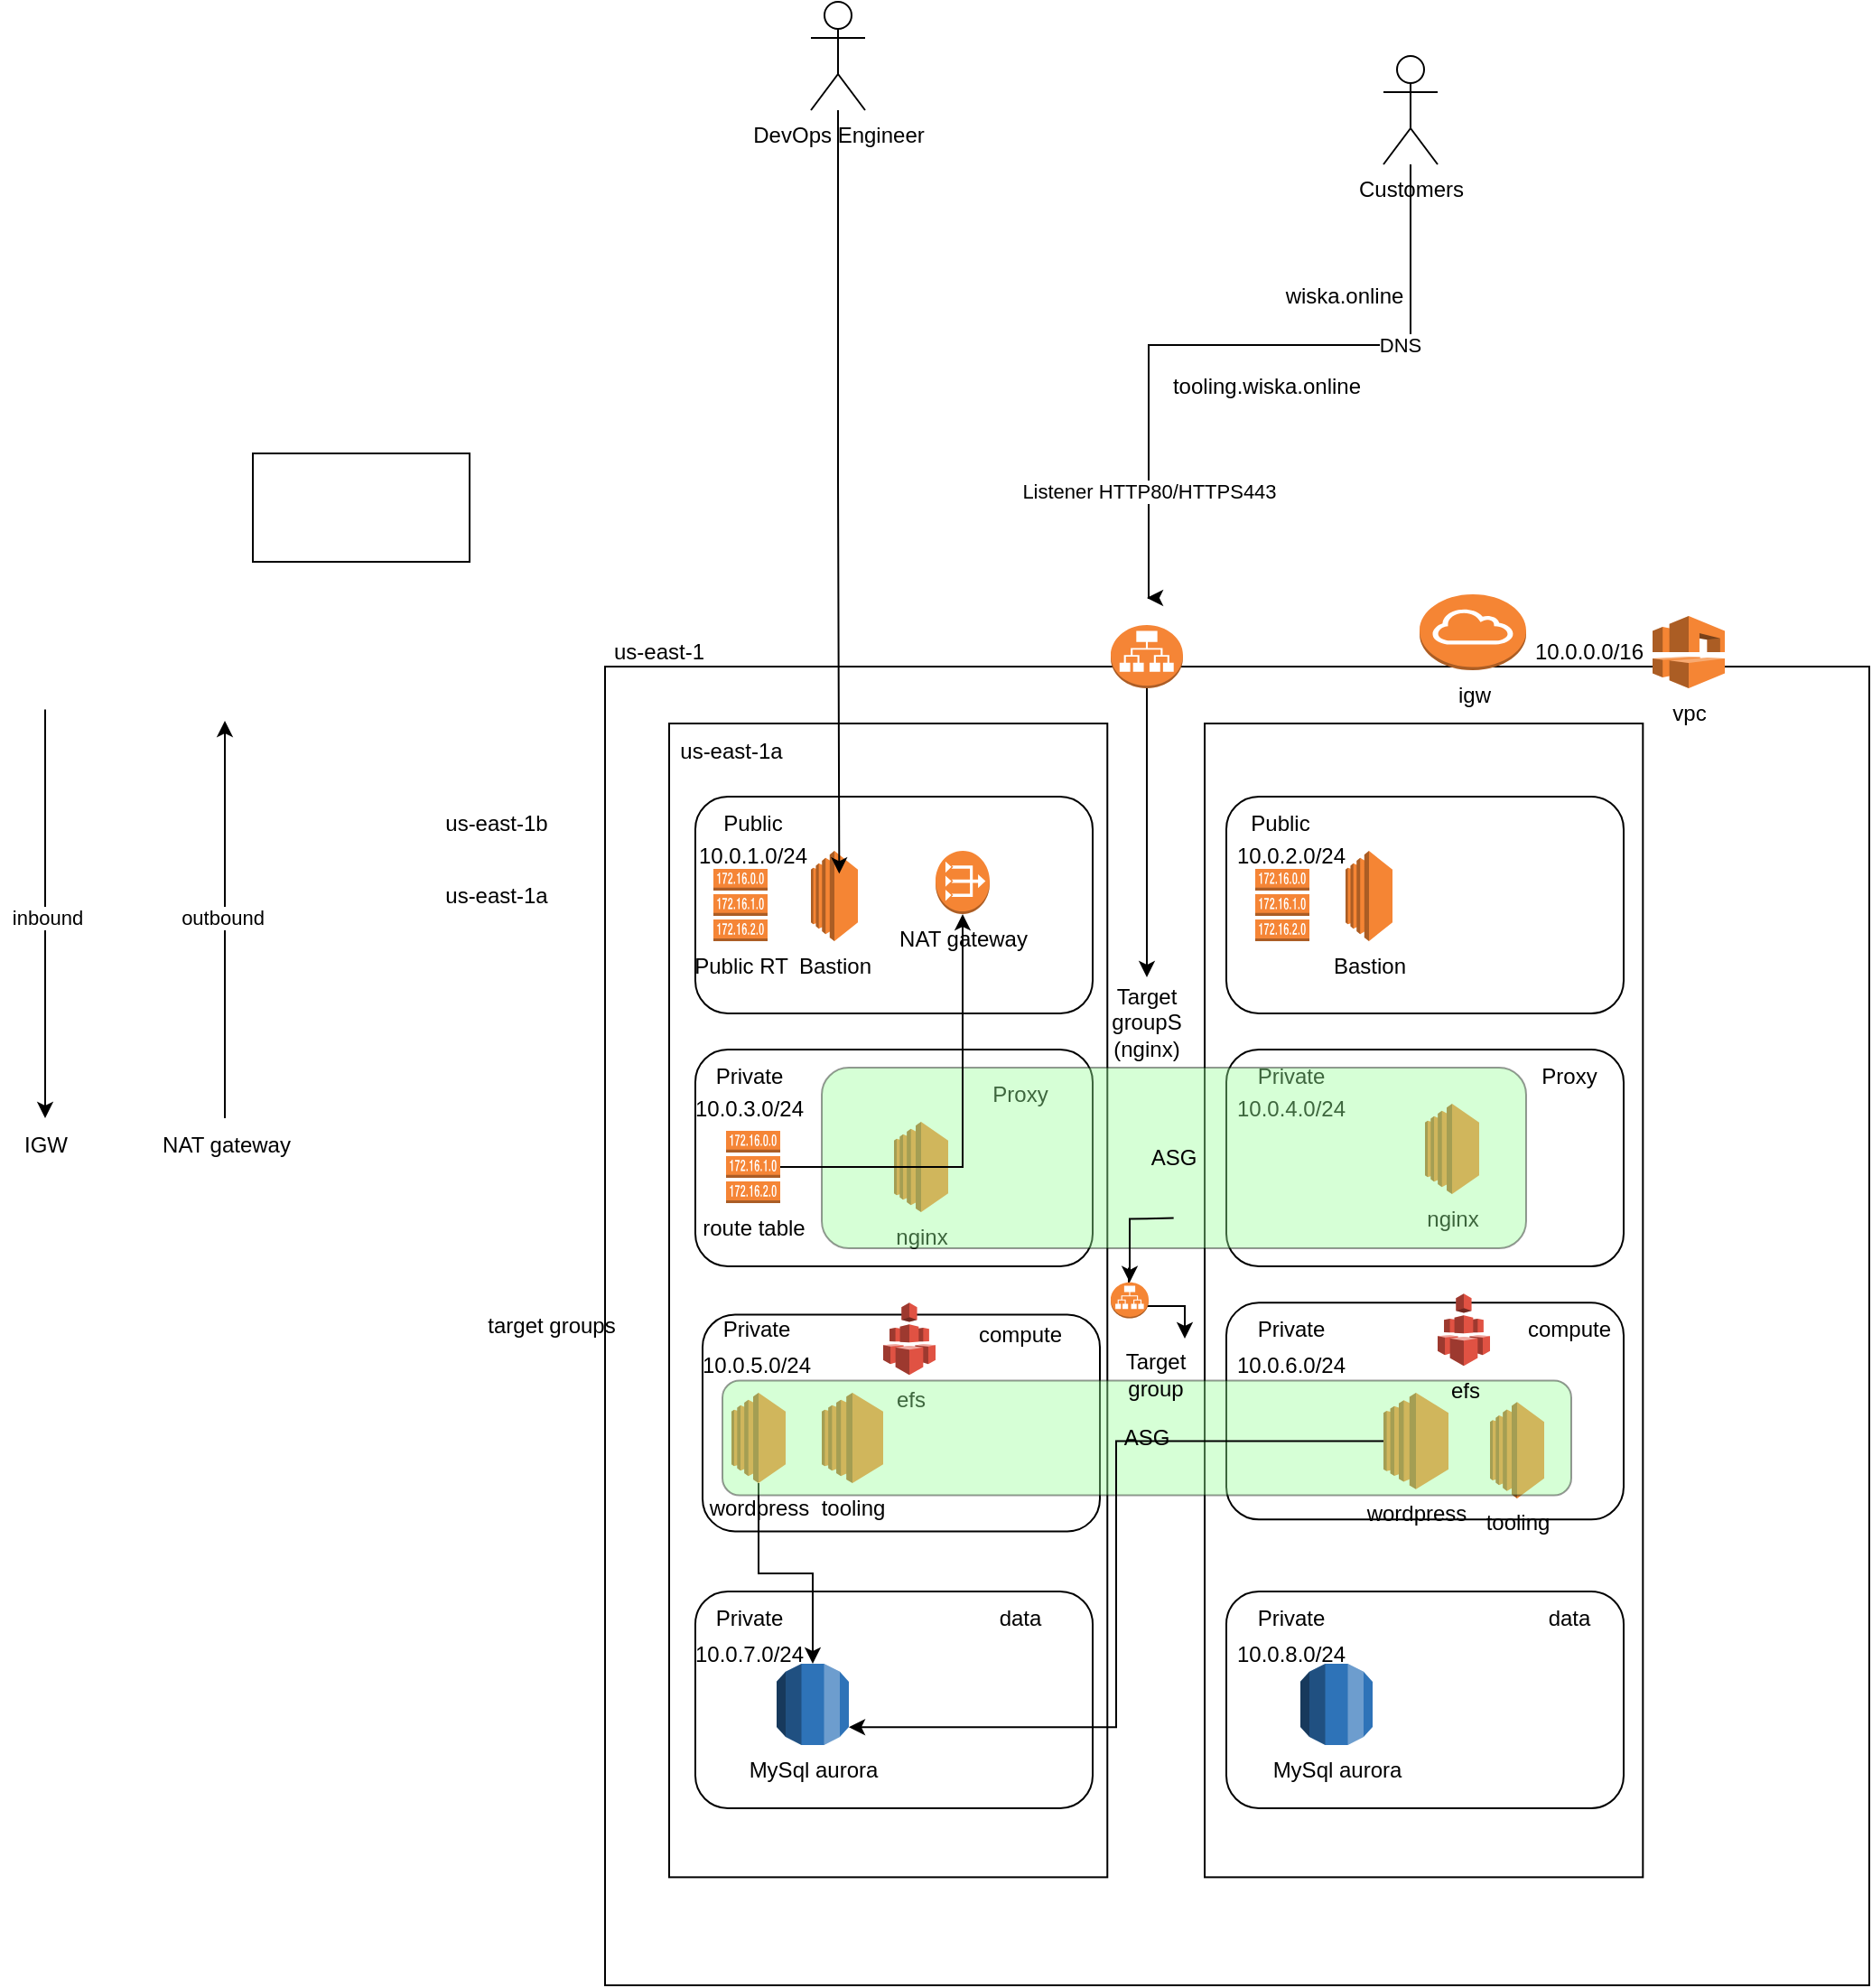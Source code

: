 <mxfile version="24.5.1" type="github">
  <diagram name="Page-1" id="_7cPjbwSHLthKtkstCs8">
    <mxGraphModel dx="2162" dy="1851" grid="1" gridSize="10" guides="1" tooltips="1" connect="1" arrows="1" fold="1" page="1" pageScale="1" pageWidth="827" pageHeight="1169" math="0" shadow="0">
      <root>
        <mxCell id="0" />
        <mxCell id="1" parent="0" />
        <mxCell id="-Hw66Gw2yN3HPsaUF5WC-1" value="DevOps Engineer" style="shape=umlActor;verticalLabelPosition=bottom;verticalAlign=top;html=1;outlineConnect=0;" parent="1" vertex="1">
          <mxGeometry x="74" y="-320" width="30" height="60" as="geometry" />
        </mxCell>
        <mxCell id="-Hw66Gw2yN3HPsaUF5WC-90" style="edgeStyle=orthogonalEdgeStyle;rounded=0;orthogonalLoop=1;jettySize=auto;html=1;" parent="1" source="-Hw66Gw2yN3HPsaUF5WC-3" edge="1">
          <mxGeometry relative="1" as="geometry">
            <mxPoint x="260" y="10" as="targetPoint" />
            <Array as="points">
              <mxPoint x="406" y="-130" />
              <mxPoint x="261" y="-130" />
            </Array>
          </mxGeometry>
        </mxCell>
        <mxCell id="-Hw66Gw2yN3HPsaUF5WC-91" value="DNS" style="edgeLabel;html=1;align=center;verticalAlign=middle;resizable=0;points=[];" parent="-Hw66Gw2yN3HPsaUF5WC-90" vertex="1" connectable="0">
          <mxGeometry x="-0.449" relative="1" as="geometry">
            <mxPoint as="offset" />
          </mxGeometry>
        </mxCell>
        <mxCell id="-Hw66Gw2yN3HPsaUF5WC-3" value="Customers" style="shape=umlActor;verticalLabelPosition=bottom;verticalAlign=top;html=1;outlineConnect=0;" parent="1" vertex="1">
          <mxGeometry x="391" y="-290" width="30" height="60" as="geometry" />
        </mxCell>
        <mxCell id="-Hw66Gw2yN3HPsaUF5WC-4" value="" style="rounded=0;whiteSpace=wrap;html=1;" parent="1" vertex="1">
          <mxGeometry x="-40" y="48" width="700" height="730" as="geometry" />
        </mxCell>
        <mxCell id="-Hw66Gw2yN3HPsaUF5WC-5" value="vpc&lt;div&gt;&lt;br&gt;&lt;/div&gt;" style="outlineConnect=0;dashed=0;verticalLabelPosition=bottom;verticalAlign=top;align=center;html=1;shape=mxgraph.aws3.vpc;fillColor=#F58534;gradientColor=none;" parent="1" vertex="1">
          <mxGeometry x="540" y="20" width="40" height="40" as="geometry" />
        </mxCell>
        <mxCell id="-Hw66Gw2yN3HPsaUF5WC-6" value="us-east-1" style="text;html=1;align=center;verticalAlign=middle;whiteSpace=wrap;rounded=0;" parent="1" vertex="1">
          <mxGeometry x="-40" y="25" width="60" height="30" as="geometry" />
        </mxCell>
        <mxCell id="-Hw66Gw2yN3HPsaUF5WC-8" value="" style="rounded=0;whiteSpace=wrap;html=1;" parent="1" vertex="1">
          <mxGeometry x="-235" y="-70" width="120" height="60" as="geometry" />
        </mxCell>
        <mxCell id="-Hw66Gw2yN3HPsaUF5WC-10" value="us-east-1a" style="text;html=1;align=center;verticalAlign=middle;whiteSpace=wrap;rounded=0;" parent="1" vertex="1">
          <mxGeometry x="-130" y="160" width="60" height="30" as="geometry" />
        </mxCell>
        <mxCell id="-Hw66Gw2yN3HPsaUF5WC-11" value="us-east-1b" style="text;html=1;align=center;verticalAlign=middle;whiteSpace=wrap;rounded=0;" parent="1" vertex="1">
          <mxGeometry x="-130" y="120" width="60" height="30" as="geometry" />
        </mxCell>
        <mxCell id="-Hw66Gw2yN3HPsaUF5WC-12" value="" style="rounded=0;whiteSpace=wrap;html=1;rotation=90;" parent="1" vertex="1">
          <mxGeometry x="-202.52" y="277.53" width="638.68" height="242.63" as="geometry" />
        </mxCell>
        <mxCell id="-Hw66Gw2yN3HPsaUF5WC-14" value="us-east-1a" style="text;html=1;align=center;verticalAlign=middle;whiteSpace=wrap;rounded=0;" parent="1" vertex="1">
          <mxGeometry y="80" width="60" height="30" as="geometry" />
        </mxCell>
        <mxCell id="-Hw66Gw2yN3HPsaUF5WC-18" value="" style="rounded=1;whiteSpace=wrap;html=1;" parent="1" vertex="1">
          <mxGeometry x="10" y="120" width="220" height="120" as="geometry" />
        </mxCell>
        <mxCell id="-Hw66Gw2yN3HPsaUF5WC-19" value="" style="rounded=1;whiteSpace=wrap;html=1;" parent="1" vertex="1">
          <mxGeometry x="10" y="260" width="220" height="120" as="geometry" />
        </mxCell>
        <mxCell id="-Hw66Gw2yN3HPsaUF5WC-20" value="" style="rounded=1;whiteSpace=wrap;html=1;" parent="1" vertex="1">
          <mxGeometry x="14" y="406.71" width="220" height="120" as="geometry" />
        </mxCell>
        <mxCell id="-Hw66Gw2yN3HPsaUF5WC-21" value="" style="rounded=1;whiteSpace=wrap;html=1;" parent="1" vertex="1">
          <mxGeometry x="10" y="560" width="220" height="120" as="geometry" />
        </mxCell>
        <mxCell id="-Hw66Gw2yN3HPsaUF5WC-22" value="igw&lt;div&gt;&lt;br&gt;&lt;/div&gt;" style="outlineConnect=0;dashed=0;verticalLabelPosition=bottom;verticalAlign=top;align=center;html=1;shape=mxgraph.aws3.internet_gateway;fillColor=#F58534;gradientColor=none;" parent="1" vertex="1">
          <mxGeometry x="411" y="8" width="59" height="42" as="geometry" />
        </mxCell>
        <mxCell id="-Hw66Gw2yN3HPsaUF5WC-24" value="" style="rounded=0;whiteSpace=wrap;html=1;rotation=90;" parent="1" vertex="1">
          <mxGeometry x="94.0" y="277.53" width="638.68" height="242.63" as="geometry" />
        </mxCell>
        <mxCell id="-Hw66Gw2yN3HPsaUF5WC-25" value="" style="rounded=1;whiteSpace=wrap;html=1;" parent="1" vertex="1">
          <mxGeometry x="304" y="120" width="220" height="120" as="geometry" />
        </mxCell>
        <mxCell id="-Hw66Gw2yN3HPsaUF5WC-26" value="" style="rounded=1;whiteSpace=wrap;html=1;" parent="1" vertex="1">
          <mxGeometry x="304" y="260" width="220" height="120" as="geometry" />
        </mxCell>
        <mxCell id="-Hw66Gw2yN3HPsaUF5WC-27" value="" style="rounded=1;whiteSpace=wrap;html=1;" parent="1" vertex="1">
          <mxGeometry x="304" y="400.16" width="220" height="120" as="geometry" />
        </mxCell>
        <mxCell id="-Hw66Gw2yN3HPsaUF5WC-28" value="" style="rounded=1;whiteSpace=wrap;html=1;" parent="1" vertex="1">
          <mxGeometry x="304" y="560" width="220" height="120" as="geometry" />
        </mxCell>
        <mxCell id="-Hw66Gw2yN3HPsaUF5WC-29" value="10.0.0.0/16" style="text;html=1;align=center;verticalAlign=middle;whiteSpace=wrap;rounded=0;" parent="1" vertex="1">
          <mxGeometry x="480" y="30" width="50" height="20" as="geometry" />
        </mxCell>
        <mxCell id="-Hw66Gw2yN3HPsaUF5WC-30" value="10.0.1.0/24" style="text;html=1;align=center;verticalAlign=middle;whiteSpace=wrap;rounded=0;" parent="1" vertex="1">
          <mxGeometry x="17" y="145" width="50" height="15" as="geometry" />
        </mxCell>
        <mxCell id="-Hw66Gw2yN3HPsaUF5WC-31" value="Public" style="text;html=1;align=center;verticalAlign=middle;whiteSpace=wrap;rounded=0;" parent="1" vertex="1">
          <mxGeometry x="12" y="120" width="60" height="30" as="geometry" />
        </mxCell>
        <mxCell id="-Hw66Gw2yN3HPsaUF5WC-32" value="Public" style="text;html=1;align=center;verticalAlign=middle;whiteSpace=wrap;rounded=0;" parent="1" vertex="1">
          <mxGeometry x="304" y="120" width="60" height="30" as="geometry" />
        </mxCell>
        <mxCell id="-Hw66Gw2yN3HPsaUF5WC-33" value="Private" style="text;html=1;align=center;verticalAlign=middle;whiteSpace=wrap;rounded=0;" parent="1" vertex="1">
          <mxGeometry x="10" y="260" width="60" height="30" as="geometry" />
        </mxCell>
        <mxCell id="-Hw66Gw2yN3HPsaUF5WC-34" value="Private" style="text;html=1;align=center;verticalAlign=middle;whiteSpace=wrap;rounded=0;" parent="1" vertex="1">
          <mxGeometry x="310" y="260" width="60" height="30" as="geometry" />
        </mxCell>
        <mxCell id="-Hw66Gw2yN3HPsaUF5WC-35" value="Private" style="text;html=1;align=center;verticalAlign=middle;whiteSpace=wrap;rounded=0;" parent="1" vertex="1">
          <mxGeometry x="14" y="400.16" width="60" height="30" as="geometry" />
        </mxCell>
        <mxCell id="-Hw66Gw2yN3HPsaUF5WC-36" value="Private" style="text;html=1;align=center;verticalAlign=middle;whiteSpace=wrap;rounded=0;" parent="1" vertex="1">
          <mxGeometry x="310" y="400.16" width="60" height="30" as="geometry" />
        </mxCell>
        <mxCell id="-Hw66Gw2yN3HPsaUF5WC-37" value="Private" style="text;html=1;align=center;verticalAlign=middle;whiteSpace=wrap;rounded=0;" parent="1" vertex="1">
          <mxGeometry x="10" y="560" width="60" height="30" as="geometry" />
        </mxCell>
        <mxCell id="-Hw66Gw2yN3HPsaUF5WC-38" value="Private" style="text;html=1;align=center;verticalAlign=middle;whiteSpace=wrap;rounded=0;" parent="1" vertex="1">
          <mxGeometry x="310" y="560" width="60" height="30" as="geometry" />
        </mxCell>
        <mxCell id="-Hw66Gw2yN3HPsaUF5WC-42" value="10.0.2.0/24" style="text;html=1;align=center;verticalAlign=middle;whiteSpace=wrap;rounded=0;" parent="1" vertex="1">
          <mxGeometry x="310" y="137.5" width="60" height="30" as="geometry" />
        </mxCell>
        <mxCell id="-Hw66Gw2yN3HPsaUF5WC-43" value="10.0.3.0/24" style="text;html=1;align=center;verticalAlign=middle;whiteSpace=wrap;rounded=0;" parent="1" vertex="1">
          <mxGeometry x="10" y="277.53" width="60" height="30" as="geometry" />
        </mxCell>
        <mxCell id="-Hw66Gw2yN3HPsaUF5WC-44" value="10.0.4.0/24" style="text;html=1;align=center;verticalAlign=middle;whiteSpace=wrap;rounded=0;" parent="1" vertex="1">
          <mxGeometry x="310" y="277.53" width="60" height="30" as="geometry" />
        </mxCell>
        <mxCell id="-Hw66Gw2yN3HPsaUF5WC-45" value="10.0.6.0/24" style="text;html=1;align=center;verticalAlign=middle;whiteSpace=wrap;rounded=0;" parent="1" vertex="1">
          <mxGeometry x="310" y="420" width="60" height="30" as="geometry" />
        </mxCell>
        <mxCell id="-Hw66Gw2yN3HPsaUF5WC-46" value="10.0.5.0/24" style="text;html=1;align=center;verticalAlign=middle;whiteSpace=wrap;rounded=0;" parent="1" vertex="1">
          <mxGeometry x="14" y="420" width="60" height="30" as="geometry" />
        </mxCell>
        <mxCell id="-Hw66Gw2yN3HPsaUF5WC-47" value="10.0.7.0/24" style="text;html=1;align=center;verticalAlign=middle;whiteSpace=wrap;rounded=0;" parent="1" vertex="1">
          <mxGeometry x="10" y="580" width="60" height="30" as="geometry" />
        </mxCell>
        <mxCell id="-Hw66Gw2yN3HPsaUF5WC-48" value="10.0.8.0/24" style="text;html=1;align=center;verticalAlign=middle;whiteSpace=wrap;rounded=0;" parent="1" vertex="1">
          <mxGeometry x="310" y="580" width="60" height="30" as="geometry" />
        </mxCell>
        <mxCell id="-Hw66Gw2yN3HPsaUF5WC-49" value="Public RT" style="outlineConnect=0;dashed=0;verticalLabelPosition=bottom;verticalAlign=top;align=center;html=1;shape=mxgraph.aws3.route_table;fillColor=#F58536;gradientColor=none;" parent="1" vertex="1">
          <mxGeometry x="20" y="160" width="30" height="40" as="geometry" />
        </mxCell>
        <mxCell id="-Hw66Gw2yN3HPsaUF5WC-50" value="Bastion" style="outlineConnect=0;dashed=0;verticalLabelPosition=bottom;verticalAlign=top;align=center;html=1;shape=mxgraph.aws3.ec2;fillColor=#F58534;gradientColor=none;" parent="1" vertex="1">
          <mxGeometry x="74" y="150" width="26" height="50" as="geometry" />
        </mxCell>
        <mxCell id="-Hw66Gw2yN3HPsaUF5WC-51" value="" style="outlineConnect=0;dashed=0;verticalLabelPosition=bottom;verticalAlign=top;align=center;html=1;shape=mxgraph.aws3.route_table;fillColor=#F58536;gradientColor=none;" parent="1" vertex="1">
          <mxGeometry x="320" y="160" width="30" height="40" as="geometry" />
        </mxCell>
        <mxCell id="-Hw66Gw2yN3HPsaUF5WC-52" value="Bastion" style="outlineConnect=0;dashed=0;verticalLabelPosition=bottom;verticalAlign=top;align=center;html=1;shape=mxgraph.aws3.ec2;fillColor=#F58534;gradientColor=none;" parent="1" vertex="1">
          <mxGeometry x="370" y="150" width="26" height="50" as="geometry" />
        </mxCell>
        <mxCell id="-Hw66Gw2yN3HPsaUF5WC-53" value="nginx&lt;div&gt;&lt;br&gt;&lt;/div&gt;" style="outlineConnect=0;dashed=0;verticalLabelPosition=bottom;verticalAlign=top;align=center;html=1;shape=mxgraph.aws3.ec2;fillColor=#F58534;gradientColor=none;" parent="1" vertex="1">
          <mxGeometry x="120" y="300" width="30" height="50" as="geometry" />
        </mxCell>
        <mxCell id="-Hw66Gw2yN3HPsaUF5WC-54" value="MySql aurora" style="outlineConnect=0;dashed=0;verticalLabelPosition=bottom;verticalAlign=top;align=center;html=1;shape=mxgraph.aws3.rds;fillColor=#2E73B8;gradientColor=none;" parent="1" vertex="1">
          <mxGeometry x="55" y="600" width="40" height="45" as="geometry" />
        </mxCell>
        <mxCell id="KXOsHfbf65hhS5-PwLxQ-32" style="edgeStyle=orthogonalEdgeStyle;rounded=0;orthogonalLoop=1;jettySize=auto;html=1;" edge="1" parent="1" source="-Hw66Gw2yN3HPsaUF5WC-55" target="-Hw66Gw2yN3HPsaUF5WC-54">
          <mxGeometry relative="1" as="geometry" />
        </mxCell>
        <mxCell id="-Hw66Gw2yN3HPsaUF5WC-55" value="wordpress" style="outlineConnect=0;dashed=0;verticalLabelPosition=bottom;verticalAlign=top;align=center;html=1;shape=mxgraph.aws3.ec2;fillColor=#F58534;gradientColor=none;" parent="1" vertex="1">
          <mxGeometry x="30" y="450" width="30" height="50" as="geometry" />
        </mxCell>
        <mxCell id="-Hw66Gw2yN3HPsaUF5WC-56" value="tooling" style="outlineConnect=0;dashed=0;verticalLabelPosition=bottom;verticalAlign=top;align=center;html=1;shape=mxgraph.aws3.ec2;fillColor=#F58534;gradientColor=none;" parent="1" vertex="1">
          <mxGeometry x="80" y="450" width="34" height="50" as="geometry" />
        </mxCell>
        <mxCell id="-Hw66Gw2yN3HPsaUF5WC-57" value="nginx&lt;div&gt;&lt;br&gt;&lt;/div&gt;" style="outlineConnect=0;dashed=0;verticalLabelPosition=bottom;verticalAlign=top;align=center;html=1;shape=mxgraph.aws3.ec2;fillColor=#F58534;gradientColor=none;" parent="1" vertex="1">
          <mxGeometry x="414" y="290" width="30" height="50" as="geometry" />
        </mxCell>
        <mxCell id="-Hw66Gw2yN3HPsaUF5WC-60" value="wordpress" style="outlineConnect=0;dashed=0;verticalLabelPosition=bottom;verticalAlign=top;align=center;html=1;shape=mxgraph.aws3.ec2;fillColor=#F58534;gradientColor=none;" parent="1" vertex="1">
          <mxGeometry x="391.0" y="450" width="36" height="53.41" as="geometry" />
        </mxCell>
        <mxCell id="-Hw66Gw2yN3HPsaUF5WC-61" value="tooling" style="outlineConnect=0;dashed=0;verticalLabelPosition=bottom;verticalAlign=top;align=center;html=1;shape=mxgraph.aws3.ec2;fillColor=#F58534;gradientColor=none;" parent="1" vertex="1">
          <mxGeometry x="450" y="455.08" width="30" height="53.41" as="geometry" />
        </mxCell>
        <mxCell id="-Hw66Gw2yN3HPsaUF5WC-62" value="Proxy" style="text;html=1;align=center;verticalAlign=middle;whiteSpace=wrap;rounded=0;" parent="1" vertex="1">
          <mxGeometry x="160" y="270" width="60" height="30" as="geometry" />
        </mxCell>
        <mxCell id="-Hw66Gw2yN3HPsaUF5WC-63" value="Proxy" style="text;html=1;align=center;verticalAlign=middle;whiteSpace=wrap;rounded=0;" parent="1" vertex="1">
          <mxGeometry x="464" y="260" width="60" height="30" as="geometry" />
        </mxCell>
        <mxCell id="-Hw66Gw2yN3HPsaUF5WC-64" value="compute" style="text;html=1;align=center;verticalAlign=middle;whiteSpace=wrap;rounded=0;" parent="1" vertex="1">
          <mxGeometry x="160" y="403.41" width="60" height="30" as="geometry" />
        </mxCell>
        <mxCell id="-Hw66Gw2yN3HPsaUF5WC-66" value="compute" style="text;html=1;align=center;verticalAlign=middle;whiteSpace=wrap;rounded=0;" parent="1" vertex="1">
          <mxGeometry x="464" y="400.16" width="60" height="30" as="geometry" />
        </mxCell>
        <mxCell id="-Hw66Gw2yN3HPsaUF5WC-67" value="data" style="text;html=1;align=center;verticalAlign=middle;whiteSpace=wrap;rounded=0;" parent="1" vertex="1">
          <mxGeometry x="160" y="560" width="60" height="30" as="geometry" />
        </mxCell>
        <mxCell id="-Hw66Gw2yN3HPsaUF5WC-68" value="data" style="text;html=1;align=center;verticalAlign=middle;whiteSpace=wrap;rounded=0;" parent="1" vertex="1">
          <mxGeometry x="464" y="560" width="60" height="30" as="geometry" />
        </mxCell>
        <mxCell id="-Hw66Gw2yN3HPsaUF5WC-69" value="MySql aurora" style="outlineConnect=0;dashed=0;verticalLabelPosition=bottom;verticalAlign=top;align=center;html=1;shape=mxgraph.aws3.rds;fillColor=#2E73B8;gradientColor=none;" parent="1" vertex="1">
          <mxGeometry x="345" y="600" width="40" height="45" as="geometry" />
        </mxCell>
        <mxCell id="-Hw66Gw2yN3HPsaUF5WC-70" value="efs&lt;div&gt;&lt;br&gt;&lt;/div&gt;" style="outlineConnect=0;dashed=0;verticalLabelPosition=bottom;verticalAlign=top;align=center;html=1;shape=mxgraph.aws3.efs;fillColor=#E05243;gradientColor=none;" parent="1" vertex="1">
          <mxGeometry x="114" y="400.16" width="29" height="40" as="geometry" />
        </mxCell>
        <mxCell id="-Hw66Gw2yN3HPsaUF5WC-75" style="edgeStyle=orthogonalEdgeStyle;rounded=0;orthogonalLoop=1;jettySize=auto;html=1;entryX=0.603;entryY=0.253;entryDx=0;entryDy=0;entryPerimeter=0;" parent="1" source="-Hw66Gw2yN3HPsaUF5WC-1" target="-Hw66Gw2yN3HPsaUF5WC-50" edge="1">
          <mxGeometry relative="1" as="geometry" />
        </mxCell>
        <mxCell id="-Hw66Gw2yN3HPsaUF5WC-76" value="" style="outlineConnect=0;dashed=0;verticalLabelPosition=bottom;verticalAlign=top;align=center;html=1;shape=mxgraph.aws3.application_load_balancer;fillColor=#F58536;gradientColor=none;" parent="1" vertex="1">
          <mxGeometry x="240" y="25" width="40" height="35" as="geometry" />
        </mxCell>
        <mxCell id="-Hw66Gw2yN3HPsaUF5WC-92" value="wiska.online" style="text;html=1;align=center;verticalAlign=middle;resizable=0;points=[];autosize=1;strokeColor=none;fillColor=none;" parent="1" vertex="1">
          <mxGeometry x="324" y="-172" width="90" height="30" as="geometry" />
        </mxCell>
        <mxCell id="-Hw66Gw2yN3HPsaUF5WC-93" value="tooling.wiska.online" style="text;html=1;align=center;verticalAlign=middle;resizable=0;points=[];autosize=1;strokeColor=none;fillColor=none;" parent="1" vertex="1">
          <mxGeometry x="261" y="-122" width="130" height="30" as="geometry" />
        </mxCell>
        <mxCell id="-Hw66Gw2yN3HPsaUF5WC-94" value="ASG" style="rounded=1;whiteSpace=wrap;html=1;fillColor=#99FF99;opacity=40;" parent="1" vertex="1">
          <mxGeometry x="80" y="270" width="390" height="100" as="geometry" />
        </mxCell>
        <mxCell id="-Hw66Gw2yN3HPsaUF5WC-95" style="edgeStyle=orthogonalEdgeStyle;rounded=0;orthogonalLoop=1;jettySize=auto;html=1;" parent="1" source="-Hw66Gw2yN3HPsaUF5WC-76" edge="1">
          <mxGeometry relative="1" as="geometry">
            <mxPoint x="260" y="220" as="targetPoint" />
          </mxGeometry>
        </mxCell>
        <mxCell id="-Hw66Gw2yN3HPsaUF5WC-97" value="Listener HTTP80/HTTPS443" style="edgeLabel;html=1;align=center;verticalAlign=middle;resizable=0;points=[];" parent="-Hw66Gw2yN3HPsaUF5WC-95" vertex="1" connectable="0">
          <mxGeometry x="0.045" relative="1" as="geometry">
            <mxPoint y="-193" as="offset" />
          </mxGeometry>
        </mxCell>
        <mxCell id="-Hw66Gw2yN3HPsaUF5WC-96" value="Target&lt;div&gt;groupS&lt;/div&gt;&lt;div&gt;(nginx)&lt;/div&gt;" style="text;html=1;align=center;verticalAlign=middle;whiteSpace=wrap;rounded=0;" parent="1" vertex="1">
          <mxGeometry x="230" y="230" width="60" height="30" as="geometry" />
        </mxCell>
        <mxCell id="KXOsHfbf65hhS5-PwLxQ-12" value="ASG" style="rounded=1;whiteSpace=wrap;html=1;fillColor=#99FF99;opacity=40;" vertex="1" parent="1">
          <mxGeometry x="25" y="443.21" width="470" height="63.57" as="geometry" />
        </mxCell>
        <mxCell id="KXOsHfbf65hhS5-PwLxQ-13" value="efs&lt;div&gt;&lt;br&gt;&lt;/div&gt;" style="outlineConnect=0;dashed=0;verticalLabelPosition=bottom;verticalAlign=top;align=center;html=1;shape=mxgraph.aws3.efs;fillColor=#E05243;gradientColor=none;" vertex="1" parent="1">
          <mxGeometry x="421" y="395.16" width="29" height="40" as="geometry" />
        </mxCell>
        <mxCell id="KXOsHfbf65hhS5-PwLxQ-26" style="edgeStyle=orthogonalEdgeStyle;rounded=0;orthogonalLoop=1;jettySize=auto;html=1;" edge="1" parent="1">
          <mxGeometry relative="1" as="geometry">
            <mxPoint x="250" y="380.76" as="sourcePoint" />
            <mxPoint x="281" y="420" as="targetPoint" />
            <Array as="points">
              <mxPoint x="250" y="402" />
              <mxPoint x="281" y="402" />
            </Array>
          </mxGeometry>
        </mxCell>
        <mxCell id="KXOsHfbf65hhS5-PwLxQ-15" value="" style="outlineConnect=0;dashed=0;verticalLabelPosition=bottom;verticalAlign=top;align=center;html=1;shape=mxgraph.aws3.application_load_balancer;fillColor=#F58534;gradientColor=none;" vertex="1" parent="1">
          <mxGeometry x="240" y="388.92" width="21" height="19.84" as="geometry" />
        </mxCell>
        <mxCell id="KXOsHfbf65hhS5-PwLxQ-16" style="edgeStyle=orthogonalEdgeStyle;rounded=0;orthogonalLoop=1;jettySize=auto;html=1;entryX=0.5;entryY=0;entryDx=0;entryDy=0;entryPerimeter=0;" edge="1" parent="1" target="KXOsHfbf65hhS5-PwLxQ-15">
          <mxGeometry relative="1" as="geometry">
            <mxPoint x="274.83" y="353.29" as="sourcePoint" />
            <mxPoint x="274.83" y="395.16" as="targetPoint" />
          </mxGeometry>
        </mxCell>
        <mxCell id="KXOsHfbf65hhS5-PwLxQ-22" value="target groups" style="text;html=1;align=center;verticalAlign=middle;resizable=0;points=[];autosize=1;strokeColor=none;fillColor=none;" vertex="1" parent="1">
          <mxGeometry x="-115" y="398" width="90" height="30" as="geometry" />
        </mxCell>
        <mxCell id="KXOsHfbf65hhS5-PwLxQ-23" value="Target&lt;div&gt;group&lt;/div&gt;" style="text;html=1;align=center;verticalAlign=middle;whiteSpace=wrap;rounded=0;" vertex="1" parent="1">
          <mxGeometry x="240" y="435.16" width="50" height="10" as="geometry" />
        </mxCell>
        <mxCell id="KXOsHfbf65hhS5-PwLxQ-33" style="edgeStyle=orthogonalEdgeStyle;rounded=0;orthogonalLoop=1;jettySize=auto;html=1;entryX=1;entryY=0.78;entryDx=0;entryDy=0;entryPerimeter=0;" edge="1" parent="1" source="-Hw66Gw2yN3HPsaUF5WC-60" target="-Hw66Gw2yN3HPsaUF5WC-54">
          <mxGeometry relative="1" as="geometry" />
        </mxCell>
        <mxCell id="KXOsHfbf65hhS5-PwLxQ-35" value="NAT gateway" style="outlineConnect=0;dashed=0;verticalLabelPosition=bottom;verticalAlign=top;align=center;html=1;shape=mxgraph.aws3.vpc_nat_gateway;fillColor=#F58534;gradientColor=none;" vertex="1" parent="1">
          <mxGeometry x="143" y="150" width="30" height="35" as="geometry" />
        </mxCell>
        <mxCell id="KXOsHfbf65hhS5-PwLxQ-36" value="" style="endArrow=classic;html=1;rounded=0;" edge="1" parent="1">
          <mxGeometry width="50" height="50" relative="1" as="geometry">
            <mxPoint x="-250.5" y="298" as="sourcePoint" />
            <mxPoint x="-250.5" y="78" as="targetPoint" />
          </mxGeometry>
        </mxCell>
        <mxCell id="KXOsHfbf65hhS5-PwLxQ-38" value="outbound" style="edgeLabel;html=1;align=center;verticalAlign=middle;resizable=0;points=[];" vertex="1" connectable="0" parent="KXOsHfbf65hhS5-PwLxQ-36">
          <mxGeometry x="0.012" y="2" relative="1" as="geometry">
            <mxPoint as="offset" />
          </mxGeometry>
        </mxCell>
        <mxCell id="KXOsHfbf65hhS5-PwLxQ-37" value="" style="endArrow=classic;html=1;rounded=0;" edge="1" parent="1">
          <mxGeometry width="50" height="50" relative="1" as="geometry">
            <mxPoint x="-350" y="71.77" as="sourcePoint" />
            <mxPoint x="-350" y="298" as="targetPoint" />
          </mxGeometry>
        </mxCell>
        <mxCell id="KXOsHfbf65hhS5-PwLxQ-40" value="inbound" style="edgeLabel;html=1;align=center;verticalAlign=middle;resizable=0;points=[];" vertex="1" connectable="0" parent="KXOsHfbf65hhS5-PwLxQ-37">
          <mxGeometry x="0.016" y="1" relative="1" as="geometry">
            <mxPoint as="offset" />
          </mxGeometry>
        </mxCell>
        <mxCell id="KXOsHfbf65hhS5-PwLxQ-39" value="NAT gateway" style="text;html=1;align=center;verticalAlign=middle;resizable=0;points=[];autosize=1;strokeColor=none;fillColor=none;" vertex="1" parent="1">
          <mxGeometry x="-295" y="298" width="90" height="30" as="geometry" />
        </mxCell>
        <mxCell id="KXOsHfbf65hhS5-PwLxQ-41" value="IGW" style="text;html=1;align=center;verticalAlign=middle;resizable=0;points=[];autosize=1;strokeColor=none;fillColor=none;" vertex="1" parent="1">
          <mxGeometry x="-375" y="298" width="50" height="30" as="geometry" />
        </mxCell>
        <mxCell id="KXOsHfbf65hhS5-PwLxQ-43" style="edgeStyle=orthogonalEdgeStyle;rounded=0;orthogonalLoop=1;jettySize=auto;html=1;" edge="1" parent="1" source="KXOsHfbf65hhS5-PwLxQ-42" target="KXOsHfbf65hhS5-PwLxQ-35">
          <mxGeometry relative="1" as="geometry" />
        </mxCell>
        <mxCell id="KXOsHfbf65hhS5-PwLxQ-42" value="route table" style="outlineConnect=0;dashed=0;verticalLabelPosition=bottom;verticalAlign=top;align=center;html=1;shape=mxgraph.aws3.route_table;fillColor=#F58536;gradientColor=none;" vertex="1" parent="1">
          <mxGeometry x="27" y="305" width="30" height="40" as="geometry" />
        </mxCell>
      </root>
    </mxGraphModel>
  </diagram>
</mxfile>
